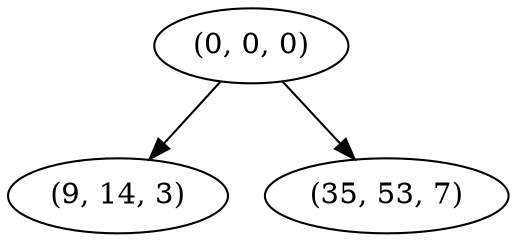digraph tree {
    "(0, 0, 0)";
    "(9, 14, 3)";
    "(35, 53, 7)";
    "(0, 0, 0)" -> "(9, 14, 3)";
    "(0, 0, 0)" -> "(35, 53, 7)";
}
